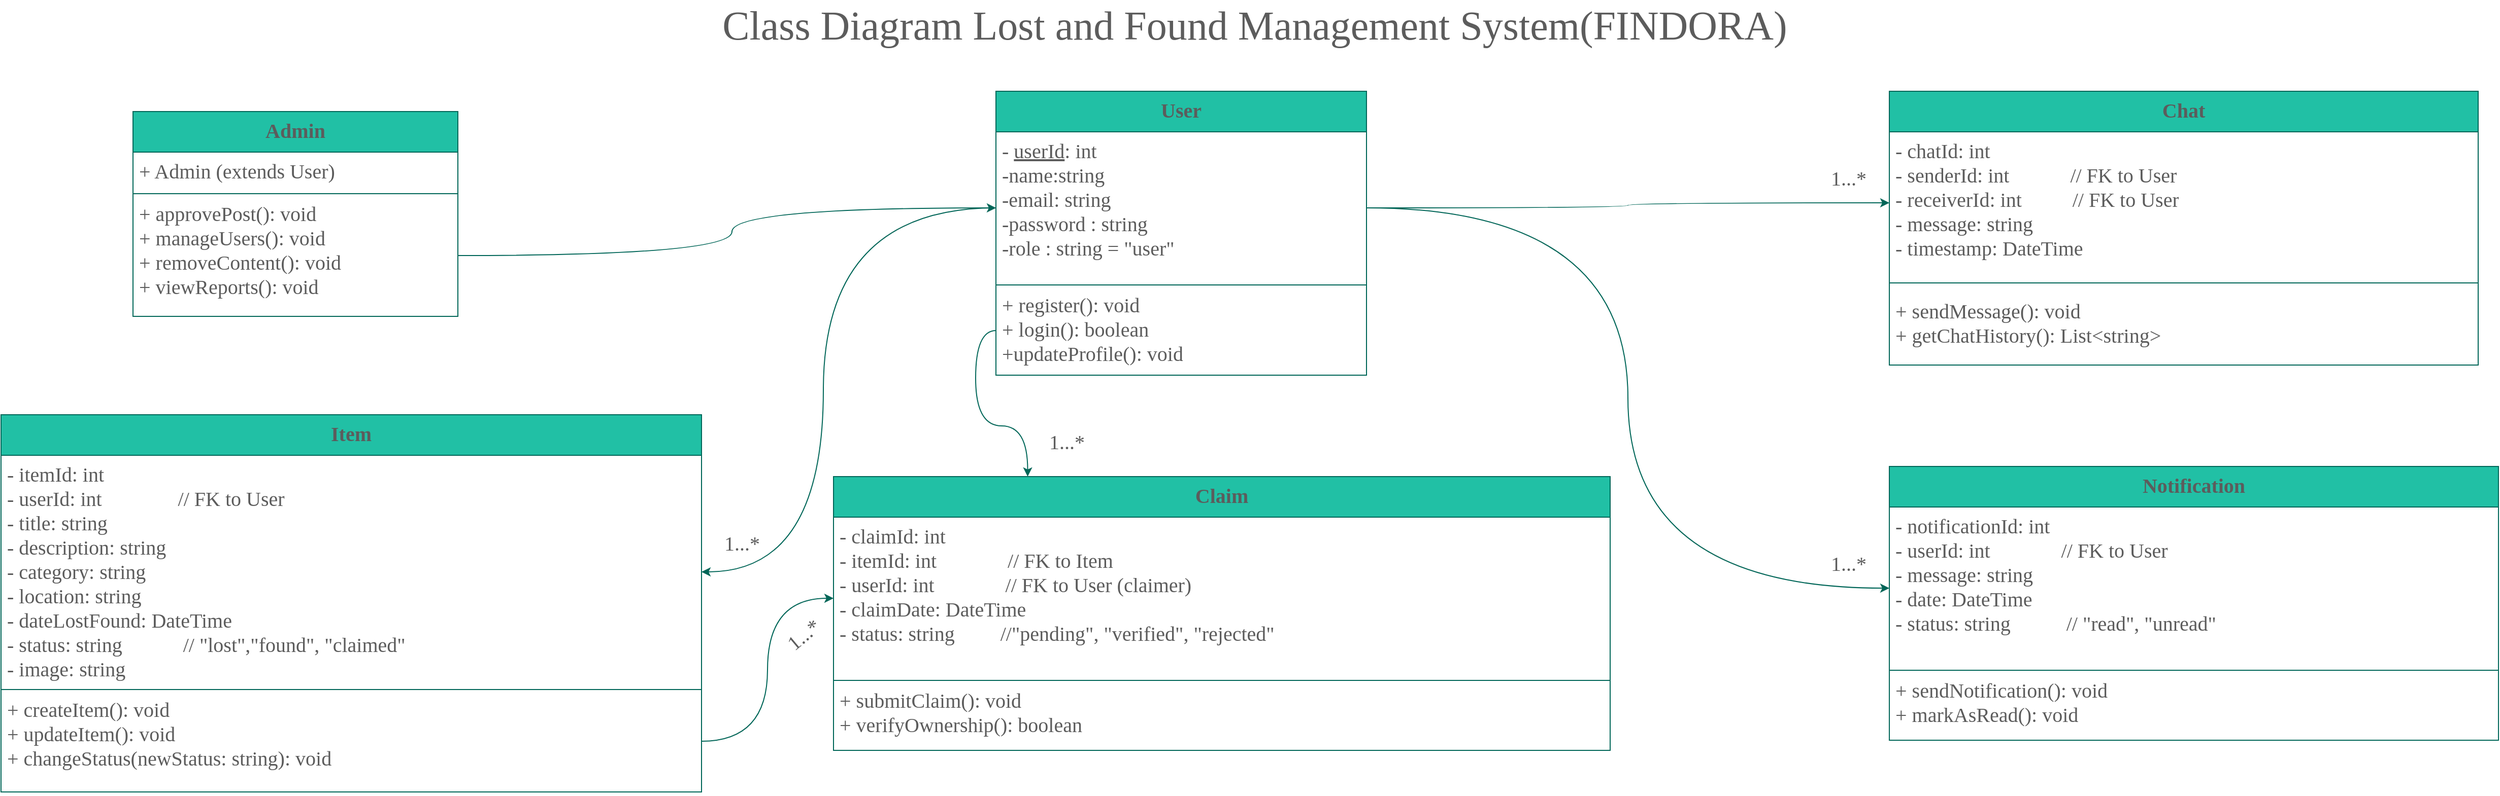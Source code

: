 <mxfile version="27.0.2">
  <diagram name="Page-1" id="ayI3KypDdpfazkLlqiAd">
    <mxGraphModel dx="2958" dy="1278" grid="1" gridSize="10" guides="1" tooltips="1" connect="1" arrows="1" fold="1" page="1" pageScale="1" pageWidth="1400" pageHeight="850" math="0" shadow="0">
      <root>
        <mxCell id="0" />
        <mxCell id="1" parent="0" />
        <mxCell id="ylFDbVKxbHmSrt3AzTCw-1" value="&lt;font style=&quot;font-size: 40px;&quot;&gt;Class Diagram Lost and Found Management System(FINDORA)&lt;/font&gt;" style="text;html=1;align=center;verticalAlign=middle;whiteSpace=wrap;rounded=0;fontSize=30;labelBackgroundColor=none;fontColor=#5C5C5C;fontFamily=Lucida Console;" vertex="1" parent="1">
          <mxGeometry x="-760" y="20" width="1550" height="50" as="geometry" />
        </mxCell>
        <mxCell id="ylFDbVKxbHmSrt3AzTCw-2" value="User" style="swimlane;fontStyle=1;align=center;verticalAlign=top;childLayout=stackLayout;horizontal=1;startSize=40;horizontalStack=0;resizeParent=1;resizeParentMax=0;resizeLast=0;collapsible=1;marginBottom=0;whiteSpace=wrap;html=1;fontSize=20;labelBackgroundColor=none;fillColor=#21C0A5;strokeColor=#006658;fontColor=#5C5C5C;fontFamily=Lucida Console;" vertex="1" parent="1">
          <mxGeometry x="-240" y="110" width="365" height="280" as="geometry" />
        </mxCell>
        <mxCell id="ylFDbVKxbHmSrt3AzTCw-3" value="&lt;font style=&quot;font-size: 20px;&quot;&gt;- &lt;u&gt;userId&lt;/u&gt;: int&amp;nbsp;&lt;/font&gt;&lt;div&gt;&lt;font style=&quot;font-size: 20px;&quot;&gt;-name:string&lt;/font&gt;&lt;/div&gt;&lt;div&gt;&lt;font style=&quot;font-size: 20px;&quot;&gt;-email: string&lt;/font&gt;&lt;/div&gt;&lt;div&gt;&lt;font style=&quot;font-size: 20px;&quot;&gt;-password : string&lt;/font&gt;&lt;/div&gt;&lt;div&gt;&lt;font style=&quot;font-size: 20px;&quot;&gt;-role : string = &quot;user&quot;&lt;/font&gt;&lt;/div&gt;" style="text;strokeColor=none;fillColor=none;align=left;verticalAlign=top;spacingLeft=4;spacingRight=4;overflow=hidden;rotatable=0;points=[[0,0.5],[1,0.5]];portConstraint=eastwest;whiteSpace=wrap;html=1;labelBackgroundColor=none;fontColor=#5C5C5C;fontFamily=Lucida Console;" vertex="1" parent="ylFDbVKxbHmSrt3AzTCw-2">
          <mxGeometry y="40" width="365" height="150" as="geometry" />
        </mxCell>
        <mxCell id="ylFDbVKxbHmSrt3AzTCw-4" value="" style="line;strokeWidth=1;fillColor=none;align=left;verticalAlign=middle;spacingTop=-1;spacingLeft=3;spacingRight=3;rotatable=0;labelPosition=right;points=[];portConstraint=eastwest;strokeColor=#006658;labelBackgroundColor=none;fontColor=#5C5C5C;fontFamily=Lucida Console;" vertex="1" parent="ylFDbVKxbHmSrt3AzTCw-2">
          <mxGeometry y="190" width="365" height="2" as="geometry" />
        </mxCell>
        <mxCell id="ylFDbVKxbHmSrt3AzTCw-5" value="&lt;font style=&quot;font-size: 20px;&quot;&gt;+ register(): void&lt;/font&gt;&lt;div&gt;&lt;font style=&quot;font-size: 20px;&quot;&gt;+ login(): boolean&lt;/font&gt;&lt;/div&gt;&lt;div&gt;&lt;font style=&quot;font-size: 20px;&quot;&gt;+updateProfile(): void&lt;/font&gt;&lt;/div&gt;" style="text;strokeColor=none;fillColor=none;align=left;verticalAlign=top;spacingLeft=4;spacingRight=4;overflow=hidden;rotatable=0;points=[[0,0.5],[1,0.5]];portConstraint=eastwest;whiteSpace=wrap;html=1;labelBackgroundColor=none;fontColor=#5C5C5C;fontFamily=Lucida Console;" vertex="1" parent="ylFDbVKxbHmSrt3AzTCw-2">
          <mxGeometry y="192" width="365" height="88" as="geometry" />
        </mxCell>
        <mxCell id="ylFDbVKxbHmSrt3AzTCw-10" value="Item" style="swimlane;fontStyle=1;align=center;verticalAlign=top;childLayout=stackLayout;horizontal=1;startSize=40;horizontalStack=0;resizeParent=1;resizeParentMax=0;resizeLast=0;collapsible=1;marginBottom=0;whiteSpace=wrap;html=1;fontSize=20;labelBackgroundColor=none;fillColor=#21C0A5;strokeColor=#006658;fontColor=#5C5C5C;fontFamily=Lucida Console;" vertex="1" parent="1">
          <mxGeometry x="-1220" y="429" width="690" height="372" as="geometry" />
        </mxCell>
        <mxCell id="ylFDbVKxbHmSrt3AzTCw-11" value="&lt;div&gt;- itemId: int&lt;/div&gt;&lt;div&gt;- userId: int&amp;nbsp; &amp;nbsp; &amp;nbsp; &amp;nbsp; &amp;nbsp; &amp;nbsp; &amp;nbsp; &amp;nbsp;// FK to User&lt;/div&gt;&lt;div&gt;- title: string&lt;/div&gt;&lt;div&gt;- description: string&lt;/div&gt;&lt;div&gt;- category: string&lt;/div&gt;&lt;div&gt;- location: string&lt;/div&gt;&lt;div&gt;- dateLostFound: DateTime&lt;/div&gt;&lt;div&gt;- status: string&amp;nbsp; &amp;nbsp; &amp;nbsp; &amp;nbsp; &amp;nbsp; &amp;nbsp; // &quot;lost&quot;,&quot;found&quot;, &quot;claimed&quot;&lt;/div&gt;&lt;div&gt;- image: string&lt;/div&gt;" style="text;strokeColor=none;fillColor=none;align=left;verticalAlign=top;spacingLeft=4;spacingRight=4;overflow=hidden;rotatable=0;points=[[0,0.5],[1,0.5]];portConstraint=eastwest;whiteSpace=wrap;html=1;fontSize=20;labelBackgroundColor=none;fontColor=#5C5C5C;fontFamily=Lucida Console;" vertex="1" parent="ylFDbVKxbHmSrt3AzTCw-10">
          <mxGeometry y="40" width="690" height="230" as="geometry" />
        </mxCell>
        <mxCell id="ylFDbVKxbHmSrt3AzTCw-12" value="" style="line;strokeWidth=1;fillColor=none;align=left;verticalAlign=middle;spacingTop=-1;spacingLeft=3;spacingRight=3;rotatable=0;labelPosition=right;points=[];portConstraint=eastwest;strokeColor=#006658;fontSize=20;labelBackgroundColor=none;fontColor=#5C5C5C;fontFamily=Lucida Console;" vertex="1" parent="ylFDbVKxbHmSrt3AzTCw-10">
          <mxGeometry y="270" width="690" height="2" as="geometry" />
        </mxCell>
        <mxCell id="ylFDbVKxbHmSrt3AzTCw-13" value="&lt;div&gt;+ createItem(): void&lt;/div&gt;&lt;div&gt;+ updateItem(): void&lt;/div&gt;&lt;div&gt;+ changeStatus(newStatus: string): void&lt;/div&gt;" style="text;strokeColor=none;fillColor=none;align=left;verticalAlign=top;spacingLeft=4;spacingRight=4;overflow=hidden;rotatable=0;points=[[0,0.5],[1,0.5]];portConstraint=eastwest;whiteSpace=wrap;html=1;fontSize=20;labelBackgroundColor=none;fontColor=#5C5C5C;fontFamily=Lucida Console;" vertex="1" parent="ylFDbVKxbHmSrt3AzTCw-10">
          <mxGeometry y="272" width="690" height="100" as="geometry" />
        </mxCell>
        <mxCell id="ylFDbVKxbHmSrt3AzTCw-14" value="Claim" style="swimlane;fontStyle=1;align=center;verticalAlign=top;childLayout=stackLayout;horizontal=1;startSize=40;horizontalStack=0;resizeParent=1;resizeParentMax=0;resizeLast=0;collapsible=1;marginBottom=0;whiteSpace=wrap;html=1;fontSize=20;labelBackgroundColor=none;fillColor=#21C0A5;strokeColor=#006658;fontColor=#5C5C5C;fontFamily=Lucida Console;" vertex="1" parent="1">
          <mxGeometry x="-400" y="490" width="765" height="270" as="geometry" />
        </mxCell>
        <mxCell id="ylFDbVKxbHmSrt3AzTCw-15" value="&lt;div&gt;- claimId: int&lt;/div&gt;&lt;div&gt;- itemId: int&amp;nbsp; &amp;nbsp; &amp;nbsp; &amp;nbsp; &amp;nbsp; &amp;nbsp; &amp;nbsp; // FK to Item&lt;/div&gt;&lt;div&gt;- userId: int&amp;nbsp; &amp;nbsp; &amp;nbsp; &amp;nbsp; &amp;nbsp; &amp;nbsp; &amp;nbsp; // FK to User (claimer)&lt;/div&gt;&lt;div&gt;- claimDate: DateTime&lt;/div&gt;&lt;div&gt;- status: string&amp;nbsp; &amp;nbsp; &amp;nbsp; &amp;nbsp; &amp;nbsp;//&quot;pending&quot;, &quot;verified&quot;, &quot;rejected&quot;&lt;/div&gt;" style="text;strokeColor=none;fillColor=none;align=left;verticalAlign=top;spacingLeft=4;spacingRight=4;overflow=hidden;rotatable=0;points=[[0,0.5],[1,0.5]];portConstraint=eastwest;whiteSpace=wrap;html=1;fontSize=20;labelBackgroundColor=none;fontColor=#5C5C5C;fontFamily=Lucida Console;" vertex="1" parent="ylFDbVKxbHmSrt3AzTCw-14">
          <mxGeometry y="40" width="765" height="160" as="geometry" />
        </mxCell>
        <mxCell id="ylFDbVKxbHmSrt3AzTCw-16" value="" style="line;strokeWidth=1;fillColor=none;align=left;verticalAlign=middle;spacingTop=-1;spacingLeft=3;spacingRight=3;rotatable=0;labelPosition=right;points=[];portConstraint=eastwest;strokeColor=#006658;fontSize=20;labelBackgroundColor=none;fontColor=#5C5C5C;fontFamily=Lucida Console;" vertex="1" parent="ylFDbVKxbHmSrt3AzTCw-14">
          <mxGeometry y="200" width="765" height="2" as="geometry" />
        </mxCell>
        <mxCell id="ylFDbVKxbHmSrt3AzTCw-17" value="&lt;div&gt;+ submitClaim(): void&lt;/div&gt;&lt;div&gt;+ verifyOwnership(): boolean&lt;/div&gt;" style="text;strokeColor=none;fillColor=none;align=left;verticalAlign=top;spacingLeft=4;spacingRight=4;overflow=hidden;rotatable=0;points=[[0,0.5],[1,0.5]];portConstraint=eastwest;whiteSpace=wrap;html=1;fontSize=20;labelBackgroundColor=none;fontColor=#5C5C5C;fontFamily=Lucida Console;" vertex="1" parent="ylFDbVKxbHmSrt3AzTCw-14">
          <mxGeometry y="202" width="765" height="68" as="geometry" />
        </mxCell>
        <mxCell id="ylFDbVKxbHmSrt3AzTCw-18" value="Notification" style="swimlane;fontStyle=1;align=center;verticalAlign=top;childLayout=stackLayout;horizontal=1;startSize=40;horizontalStack=0;resizeParent=1;resizeParentMax=0;resizeLast=0;collapsible=1;marginBottom=0;whiteSpace=wrap;html=1;fontSize=20;labelBackgroundColor=none;fillColor=#21C0A5;strokeColor=#006658;fontColor=#5C5C5C;fontFamily=Lucida Console;" vertex="1" parent="1">
          <mxGeometry x="640" y="480" width="600" height="270" as="geometry" />
        </mxCell>
        <mxCell id="ylFDbVKxbHmSrt3AzTCw-19" value="&lt;div&gt;- notificationId: int&lt;/div&gt;&lt;div&gt;- userId: int&amp;nbsp; &amp;nbsp; &amp;nbsp; &amp;nbsp; &amp;nbsp; &amp;nbsp; &amp;nbsp; // FK to User&lt;/div&gt;&lt;div&gt;- message: string&lt;/div&gt;&lt;div&gt;- date: DateTime&lt;/div&gt;&lt;div&gt;- status: string&amp;nbsp; &amp;nbsp; &amp;nbsp; &amp;nbsp; &amp;nbsp; &amp;nbsp;// &quot;read&quot;, &quot;unread&quot;&lt;/div&gt;" style="text;strokeColor=none;fillColor=none;align=left;verticalAlign=top;spacingLeft=4;spacingRight=4;overflow=hidden;rotatable=0;points=[[0,0.5],[1,0.5]];portConstraint=eastwest;whiteSpace=wrap;html=1;fontSize=20;labelBackgroundColor=none;fontColor=#5C5C5C;fontFamily=Lucida Console;" vertex="1" parent="ylFDbVKxbHmSrt3AzTCw-18">
          <mxGeometry y="40" width="600" height="160" as="geometry" />
        </mxCell>
        <mxCell id="ylFDbVKxbHmSrt3AzTCw-20" value="" style="line;strokeWidth=1;fillColor=none;align=left;verticalAlign=middle;spacingTop=-1;spacingLeft=3;spacingRight=3;rotatable=0;labelPosition=right;points=[];portConstraint=eastwest;strokeColor=#006658;fontSize=20;labelBackgroundColor=none;fontColor=#5C5C5C;fontFamily=Lucida Console;" vertex="1" parent="ylFDbVKxbHmSrt3AzTCw-18">
          <mxGeometry y="200" width="600" height="2" as="geometry" />
        </mxCell>
        <mxCell id="ylFDbVKxbHmSrt3AzTCw-21" value="&lt;div&gt;+ sendNotification(): void&lt;/div&gt;&lt;div&gt;+ markAsRead(): void&lt;/div&gt;" style="text;strokeColor=none;fillColor=none;align=left;verticalAlign=top;spacingLeft=4;spacingRight=4;overflow=hidden;rotatable=0;points=[[0,0.5],[1,0.5]];portConstraint=eastwest;whiteSpace=wrap;html=1;fontSize=20;labelBackgroundColor=none;fontColor=#5C5C5C;fontFamily=Lucida Console;" vertex="1" parent="ylFDbVKxbHmSrt3AzTCw-18">
          <mxGeometry y="202" width="600" height="68" as="geometry" />
        </mxCell>
        <mxCell id="ylFDbVKxbHmSrt3AzTCw-22" value="Chat" style="swimlane;fontStyle=1;align=center;verticalAlign=top;childLayout=stackLayout;horizontal=1;startSize=40;horizontalStack=0;resizeParent=1;resizeParentMax=0;resizeLast=0;collapsible=1;marginBottom=0;whiteSpace=wrap;html=1;fontSize=20;labelBackgroundColor=none;fillColor=#21C0A5;strokeColor=#006658;fontColor=#5C5C5C;fontFamily=Lucida Console;" vertex="1" parent="1">
          <mxGeometry x="640" y="110" width="580" height="270" as="geometry" />
        </mxCell>
        <mxCell id="ylFDbVKxbHmSrt3AzTCw-23" value="&lt;div&gt;- chatId: int&lt;/div&gt;&lt;div&gt;- senderId: int&amp;nbsp; &amp;nbsp; &amp;nbsp; &amp;nbsp; &amp;nbsp; &amp;nbsp; // FK to User&lt;/div&gt;&lt;div&gt;- receiverId: int&amp;nbsp; &amp;nbsp; &amp;nbsp; &amp;nbsp; &amp;nbsp; // FK to User&lt;/div&gt;&lt;div&gt;- message: string&lt;/div&gt;&lt;div&gt;- timestamp: DateTime&lt;/div&gt;" style="text;strokeColor=none;fillColor=none;align=left;verticalAlign=top;spacingLeft=4;spacingRight=4;overflow=hidden;rotatable=0;points=[[0,0.5],[1,0.5]];portConstraint=eastwest;whiteSpace=wrap;html=1;fontSize=20;labelBackgroundColor=none;fontColor=#5C5C5C;fontFamily=Lucida Console;" vertex="1" parent="ylFDbVKxbHmSrt3AzTCw-22">
          <mxGeometry y="40" width="580" height="140" as="geometry" />
        </mxCell>
        <mxCell id="ylFDbVKxbHmSrt3AzTCw-24" value="" style="line;strokeWidth=1;fillColor=none;align=left;verticalAlign=middle;spacingTop=-1;spacingLeft=3;spacingRight=3;rotatable=0;labelPosition=right;points=[];portConstraint=eastwest;strokeColor=#006658;fontSize=20;labelBackgroundColor=none;fontColor=#5C5C5C;fontFamily=Lucida Console;" vertex="1" parent="ylFDbVKxbHmSrt3AzTCw-22">
          <mxGeometry y="180" width="580" height="18" as="geometry" />
        </mxCell>
        <mxCell id="ylFDbVKxbHmSrt3AzTCw-25" value="&lt;div&gt;+ sendMessage(): void&lt;/div&gt;&lt;div&gt;+ getChatHistory(): List&amp;lt;string&amp;gt;&lt;/div&gt;" style="text;strokeColor=none;fillColor=none;align=left;verticalAlign=top;spacingLeft=4;spacingRight=4;overflow=hidden;rotatable=0;points=[[0,0.5],[1,0.5]];portConstraint=eastwest;whiteSpace=wrap;html=1;fontSize=20;labelBackgroundColor=none;fontColor=#5C5C5C;fontFamily=Lucida Console;" vertex="1" parent="ylFDbVKxbHmSrt3AzTCw-22">
          <mxGeometry y="198" width="580" height="72" as="geometry" />
        </mxCell>
        <mxCell id="ylFDbVKxbHmSrt3AzTCw-26" value="Admin" style="swimlane;fontStyle=1;align=center;verticalAlign=top;childLayout=stackLayout;horizontal=1;startSize=40;horizontalStack=0;resizeParent=1;resizeParentMax=0;resizeLast=0;collapsible=1;marginBottom=0;whiteSpace=wrap;html=1;fontSize=20;labelBackgroundColor=none;fillColor=#21C0A5;strokeColor=#006658;fontColor=#5C5C5C;fontFamily=Lucida Console;" vertex="1" parent="1">
          <mxGeometry x="-1090" y="130" width="320" height="202" as="geometry" />
        </mxCell>
        <mxCell id="ylFDbVKxbHmSrt3AzTCw-27" value="+ Admin (extends User)" style="text;strokeColor=none;fillColor=none;align=left;verticalAlign=top;spacingLeft=4;spacingRight=4;overflow=hidden;rotatable=0;points=[[0,0.5],[1,0.5]];portConstraint=eastwest;whiteSpace=wrap;html=1;fontSize=20;labelBackgroundColor=none;fontColor=#5C5C5C;fontFamily=Lucida Console;" vertex="1" parent="ylFDbVKxbHmSrt3AzTCw-26">
          <mxGeometry y="40" width="320" height="40" as="geometry" />
        </mxCell>
        <mxCell id="ylFDbVKxbHmSrt3AzTCw-28" value="" style="line;strokeWidth=1;fillColor=none;align=left;verticalAlign=middle;spacingTop=-1;spacingLeft=3;spacingRight=3;rotatable=0;labelPosition=right;points=[];portConstraint=eastwest;strokeColor=#006658;labelBackgroundColor=none;fontColor=#5C5C5C;fontFamily=Lucida Console;" vertex="1" parent="ylFDbVKxbHmSrt3AzTCw-26">
          <mxGeometry y="80" width="320" height="2" as="geometry" />
        </mxCell>
        <mxCell id="ylFDbVKxbHmSrt3AzTCw-29" value="&lt;div&gt;+ approvePost(): void&lt;/div&gt;&lt;div&gt;+ manageUsers(): void&lt;/div&gt;&lt;div&gt;+ removeContent(): void&lt;/div&gt;&lt;div&gt;+ viewReports(): void&lt;/div&gt;" style="text;strokeColor=none;fillColor=none;align=left;verticalAlign=top;spacingLeft=4;spacingRight=4;overflow=hidden;rotatable=0;points=[[0,0.5],[1,0.5]];portConstraint=eastwest;whiteSpace=wrap;html=1;fontSize=20;labelBackgroundColor=none;fontColor=#5C5C5C;fontFamily=Lucida Console;" vertex="1" parent="ylFDbVKxbHmSrt3AzTCw-26">
          <mxGeometry y="82" width="320" height="120" as="geometry" />
        </mxCell>
        <mxCell id="ylFDbVKxbHmSrt3AzTCw-39" style="edgeStyle=orthogonalEdgeStyle;rounded=0;orthogonalLoop=1;jettySize=auto;html=1;exitX=1;exitY=0.5;exitDx=0;exitDy=0;elbow=vertical;curved=1;labelBackgroundColor=none;strokeColor=#006658;fontColor=default;fontFamily=Lucida Console;" edge="1" parent="1" source="ylFDbVKxbHmSrt3AzTCw-29" target="ylFDbVKxbHmSrt3AzTCw-3">
          <mxGeometry relative="1" as="geometry">
            <Array as="points">
              <mxPoint x="-500" y="272" />
              <mxPoint x="-500" y="225" />
            </Array>
          </mxGeometry>
        </mxCell>
        <mxCell id="ylFDbVKxbHmSrt3AzTCw-43" style="edgeStyle=orthogonalEdgeStyle;rounded=0;orthogonalLoop=1;jettySize=auto;html=1;exitX=0;exitY=0.5;exitDx=0;exitDy=0;entryX=1;entryY=0.5;entryDx=0;entryDy=0;strokeColor=#006658;fontColor=#5C5C5C;fillColor=#21C0A5;curved=1;" edge="1" parent="1" source="ylFDbVKxbHmSrt3AzTCw-3" target="ylFDbVKxbHmSrt3AzTCw-11">
          <mxGeometry relative="1" as="geometry">
            <Array as="points">
              <mxPoint x="-410" y="225" />
              <mxPoint x="-410" y="584" />
            </Array>
          </mxGeometry>
        </mxCell>
        <mxCell id="ylFDbVKxbHmSrt3AzTCw-46" style="edgeStyle=orthogonalEdgeStyle;rounded=0;orthogonalLoop=1;jettySize=auto;html=1;exitX=0;exitY=0.5;exitDx=0;exitDy=0;entryX=0.25;entryY=0;entryDx=0;entryDy=0;strokeColor=#006658;fontColor=#5C5C5C;fillColor=#21C0A5;curved=1;" edge="1" parent="1" source="ylFDbVKxbHmSrt3AzTCw-5" target="ylFDbVKxbHmSrt3AzTCw-14">
          <mxGeometry relative="1" as="geometry" />
        </mxCell>
        <mxCell id="ylFDbVKxbHmSrt3AzTCw-49" style="edgeStyle=orthogonalEdgeStyle;rounded=0;orthogonalLoop=1;jettySize=auto;html=1;exitX=1;exitY=0.5;exitDx=0;exitDy=0;entryX=0;entryY=0.5;entryDx=0;entryDy=0;strokeColor=#006658;fontColor=#5C5C5C;fillColor=#21C0A5;curved=1;" edge="1" parent="1" source="ylFDbVKxbHmSrt3AzTCw-3" target="ylFDbVKxbHmSrt3AzTCw-19">
          <mxGeometry relative="1" as="geometry" />
        </mxCell>
        <mxCell id="ylFDbVKxbHmSrt3AzTCw-50" style="edgeStyle=orthogonalEdgeStyle;rounded=0;orthogonalLoop=1;jettySize=auto;html=1;exitX=1;exitY=0.5;exitDx=0;exitDy=0;entryX=0;entryY=0.5;entryDx=0;entryDy=0;strokeColor=#006658;fontColor=#5C5C5C;fillColor=#21C0A5;curved=1;" edge="1" parent="1" source="ylFDbVKxbHmSrt3AzTCw-3" target="ylFDbVKxbHmSrt3AzTCw-23">
          <mxGeometry relative="1" as="geometry" />
        </mxCell>
        <mxCell id="ylFDbVKxbHmSrt3AzTCw-51" style="edgeStyle=orthogonalEdgeStyle;rounded=0;orthogonalLoop=1;jettySize=auto;html=1;exitX=1;exitY=0.5;exitDx=0;exitDy=0;entryX=0;entryY=0.5;entryDx=0;entryDy=0;strokeColor=#006658;fontColor=#5C5C5C;fillColor=#21C0A5;curved=1;" edge="1" parent="1" source="ylFDbVKxbHmSrt3AzTCw-13" target="ylFDbVKxbHmSrt3AzTCw-15">
          <mxGeometry relative="1" as="geometry" />
        </mxCell>
        <mxCell id="ylFDbVKxbHmSrt3AzTCw-53" value="&lt;font face=&quot;Lucida Console&quot; style=&quot;font-size: 20px;&quot;&gt;1...*&lt;/font&gt;" style="text;html=1;align=center;verticalAlign=middle;whiteSpace=wrap;rounded=0;fontColor=#5C5C5C;rotation=-40;" vertex="1" parent="1">
          <mxGeometry x="-460" y="630" width="60" height="30" as="geometry" />
        </mxCell>
        <mxCell id="ylFDbVKxbHmSrt3AzTCw-54" value="&lt;font face=&quot;Lucida Console&quot; style=&quot;font-size: 20px;&quot;&gt;1...*&lt;/font&gt;" style="text;html=1;align=center;verticalAlign=middle;whiteSpace=wrap;rounded=0;fontColor=#5C5C5C;" vertex="1" parent="1">
          <mxGeometry x="-200" y="440" width="60" height="30" as="geometry" />
        </mxCell>
        <mxCell id="ylFDbVKxbHmSrt3AzTCw-55" value="&lt;font face=&quot;Lucida Console&quot; style=&quot;font-size: 20px;&quot;&gt;1...*&lt;/font&gt;" style="text;html=1;align=center;verticalAlign=middle;whiteSpace=wrap;rounded=0;fontColor=#5C5C5C;" vertex="1" parent="1">
          <mxGeometry x="-520" y="540" width="60" height="30" as="geometry" />
        </mxCell>
        <mxCell id="ylFDbVKxbHmSrt3AzTCw-56" value="&lt;font face=&quot;Lucida Console&quot; style=&quot;font-size: 20px;&quot;&gt;1...*&lt;/font&gt;" style="text;html=1;align=center;verticalAlign=middle;whiteSpace=wrap;rounded=0;fontColor=#5C5C5C;" vertex="1" parent="1">
          <mxGeometry x="570" y="560" width="60" height="30" as="geometry" />
        </mxCell>
        <mxCell id="ylFDbVKxbHmSrt3AzTCw-57" value="&lt;font face=&quot;Lucida Console&quot; style=&quot;font-size: 20px;&quot;&gt;1...*&lt;/font&gt;" style="text;html=1;align=center;verticalAlign=middle;whiteSpace=wrap;rounded=0;fontColor=#5C5C5C;" vertex="1" parent="1">
          <mxGeometry x="570" y="180" width="60" height="30" as="geometry" />
        </mxCell>
      </root>
    </mxGraphModel>
  </diagram>
</mxfile>
